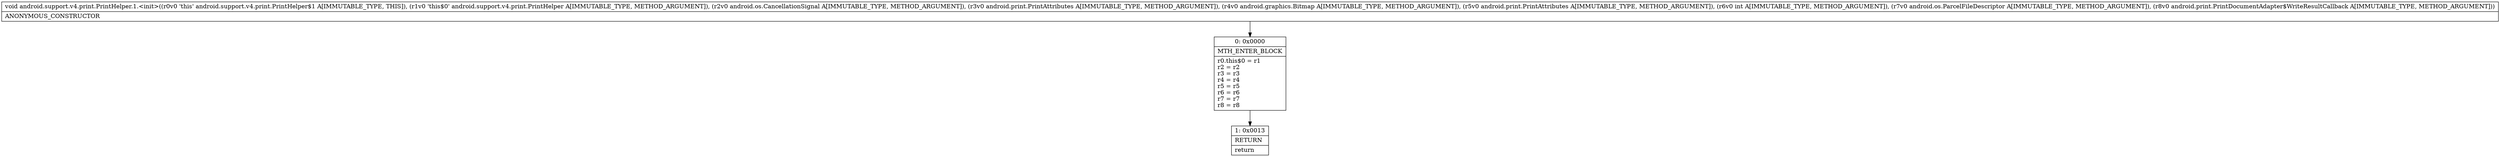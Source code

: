 digraph "CFG forandroid.support.v4.print.PrintHelper.1.\<init\>(Landroid\/support\/v4\/print\/PrintHelper;Landroid\/os\/CancellationSignal;Landroid\/print\/PrintAttributes;Landroid\/graphics\/Bitmap;Landroid\/print\/PrintAttributes;ILandroid\/os\/ParcelFileDescriptor;Landroid\/print\/PrintDocumentAdapter$WriteResultCallback;)V" {
Node_0 [shape=record,label="{0\:\ 0x0000|MTH_ENTER_BLOCK\l|r0.this$0 = r1\lr2 = r2\lr3 = r3\lr4 = r4\lr5 = r5\lr6 = r6\lr7 = r7\lr8 = r8\l}"];
Node_1 [shape=record,label="{1\:\ 0x0013|RETURN\l|return\l}"];
MethodNode[shape=record,label="{void android.support.v4.print.PrintHelper.1.\<init\>((r0v0 'this' android.support.v4.print.PrintHelper$1 A[IMMUTABLE_TYPE, THIS]), (r1v0 'this$0' android.support.v4.print.PrintHelper A[IMMUTABLE_TYPE, METHOD_ARGUMENT]), (r2v0 android.os.CancellationSignal A[IMMUTABLE_TYPE, METHOD_ARGUMENT]), (r3v0 android.print.PrintAttributes A[IMMUTABLE_TYPE, METHOD_ARGUMENT]), (r4v0 android.graphics.Bitmap A[IMMUTABLE_TYPE, METHOD_ARGUMENT]), (r5v0 android.print.PrintAttributes A[IMMUTABLE_TYPE, METHOD_ARGUMENT]), (r6v0 int A[IMMUTABLE_TYPE, METHOD_ARGUMENT]), (r7v0 android.os.ParcelFileDescriptor A[IMMUTABLE_TYPE, METHOD_ARGUMENT]), (r8v0 android.print.PrintDocumentAdapter$WriteResultCallback A[IMMUTABLE_TYPE, METHOD_ARGUMENT]))  | ANONYMOUS_CONSTRUCTOR\l}"];
MethodNode -> Node_0;
Node_0 -> Node_1;
}

